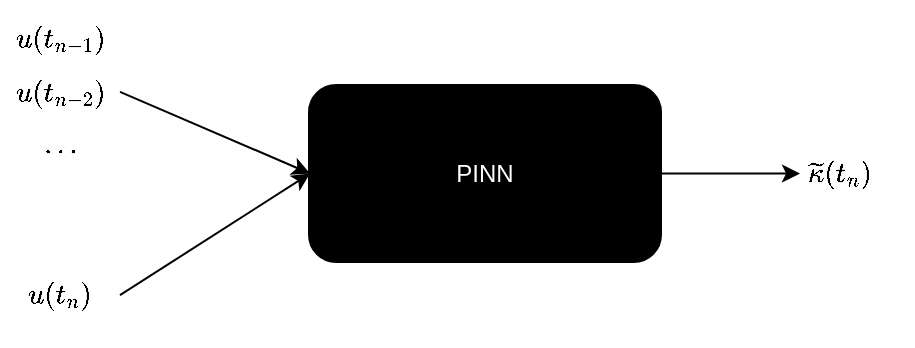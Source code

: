 <mxfile version="26.0.11">
  <diagram name="Page-1" id="dHEjQKyAx2glMH0PPZ7r">
    <mxGraphModel dx="1121" dy="689" grid="1" gridSize="10" guides="1" tooltips="1" connect="1" arrows="1" fold="1" page="1" pageScale="1" pageWidth="2000" pageHeight="2000" math="1" shadow="0">
      <root>
        <mxCell id="0" />
        <mxCell id="1" parent="0" />
        <mxCell id="L2Xz_SyH8n0p4nSWYo8K-233" value="&lt;font style=&quot;color: rgb(255, 255, 255);&quot;&gt;PINN&lt;/font&gt;" style="rounded=1;whiteSpace=wrap;html=1;strokeWidth=2;fillColor=#000000;" parent="1" vertex="1">
          <mxGeometry x="195" y="85.01" width="175" height="87.5" as="geometry" />
        </mxCell>
        <mxCell id="L2Xz_SyH8n0p4nSWYo8K-239" value="" style="endArrow=classic;html=1;rounded=0;exitX=1;exitY=0.5;exitDx=0;exitDy=0;entryX=0;entryY=0.5;entryDx=0;entryDy=0;strokeWidth=1;" parent="1" source="klvH-5ZAmwFgYcy9bd1n-2" target="L2Xz_SyH8n0p4nSWYo8K-233" edge="1">
          <mxGeometry width="50" height="50" relative="1" as="geometry">
            <mxPoint x="105.67" y="128.755" as="sourcePoint" />
            <mxPoint x="185" y="244.38" as="targetPoint" />
          </mxGeometry>
        </mxCell>
        <mxCell id="L2Xz_SyH8n0p4nSWYo8K-240" value="`\tilde{\kappa}(t_n)`" style="text;html=1;align=center;verticalAlign=middle;whiteSpace=wrap;rounded=0;" parent="1" vertex="1">
          <mxGeometry x="440" y="113.76" width="40" height="30" as="geometry" />
        </mxCell>
        <mxCell id="L2Xz_SyH8n0p4nSWYo8K-247" value="" style="endArrow=classic;html=1;rounded=0;exitX=1;exitY=0.5;exitDx=0;exitDy=0;entryX=0;entryY=0.5;entryDx=0;entryDy=0;" parent="1" source="L2Xz_SyH8n0p4nSWYo8K-233" target="L2Xz_SyH8n0p4nSWYo8K-240" edge="1">
          <mxGeometry width="50" height="50" relative="1" as="geometry">
            <mxPoint x="275" y="324.38" as="sourcePoint" />
            <mxPoint x="345" y="274.38" as="targetPoint" />
          </mxGeometry>
        </mxCell>
        <mxCell id="klvH-5ZAmwFgYcy9bd1n-1" value="`u(t_n)`" style="text;html=1;align=center;verticalAlign=middle;whiteSpace=wrap;rounded=0;" parent="1" vertex="1">
          <mxGeometry x="40" y="164.57" width="60" height="50" as="geometry" />
        </mxCell>
        <mxCell id="klvH-5ZAmwFgYcy9bd1n-2" value="$$ u(t_{n-1}) $$&lt;div&gt;$$ u(t_{n-2}) $$&lt;/div&gt;&lt;div&gt;$$ \dots $$&lt;/div&gt;" style="text;html=1;align=center;verticalAlign=middle;whiteSpace=wrap;rounded=0;" parent="1" vertex="1">
          <mxGeometry x="40" y="42.94" width="60" height="90" as="geometry" />
        </mxCell>
        <mxCell id="klvH-5ZAmwFgYcy9bd1n-3" value="" style="endArrow=classic;html=1;rounded=0;exitX=1;exitY=0.5;exitDx=0;exitDy=0;entryX=0;entryY=0.5;entryDx=0;entryDy=0;" parent="1" source="klvH-5ZAmwFgYcy9bd1n-1" target="L2Xz_SyH8n0p4nSWYo8K-233" edge="1">
          <mxGeometry width="50" height="50" relative="1" as="geometry">
            <mxPoint x="90" y="332.35" as="sourcePoint" />
            <mxPoint x="140" y="282.35" as="targetPoint" />
          </mxGeometry>
        </mxCell>
      </root>
    </mxGraphModel>
  </diagram>
</mxfile>
